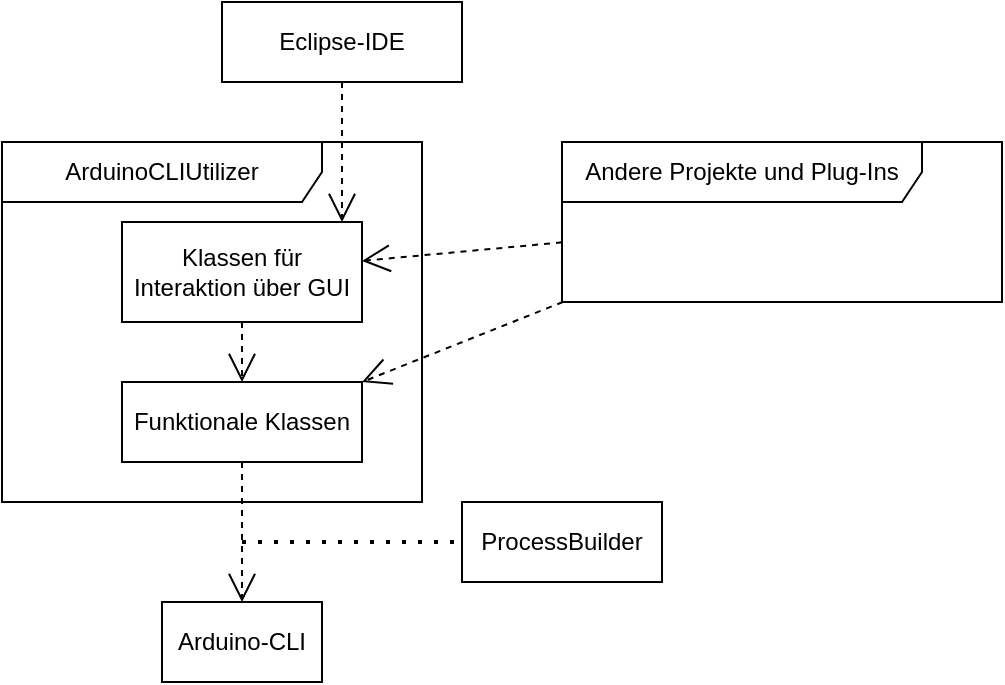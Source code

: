 <mxfile version="24.2.5" type="device">
  <diagram name="Page-1" id="4CO1C59BV15vy3zIfap3">
    <mxGraphModel dx="1077" dy="641" grid="1" gridSize="10" guides="1" tooltips="1" connect="1" arrows="1" fold="1" page="1" pageScale="1" pageWidth="827" pageHeight="1169" math="0" shadow="0">
      <root>
        <mxCell id="0" />
        <mxCell id="1" parent="0" />
        <mxCell id="Linn67XVmF4-wbtycEwz-8" value="ArduinoCLIUtilizer" style="shape=umlFrame;whiteSpace=wrap;html=1;pointerEvents=0;recursiveResize=0;container=1;collapsible=0;width=160;" parent="1" vertex="1">
          <mxGeometry x="120" y="120" width="210" height="180" as="geometry" />
        </mxCell>
        <mxCell id="Linn67XVmF4-wbtycEwz-1" value="Arduino-CLI" style="html=1;whiteSpace=wrap;" parent="1" vertex="1">
          <mxGeometry x="200" y="350" width="80" height="40" as="geometry" />
        </mxCell>
        <mxCell id="Linn67XVmF4-wbtycEwz-2" value="ProcessBuilder" style="html=1;whiteSpace=wrap;" parent="1" vertex="1">
          <mxGeometry x="350" y="300" width="100" height="40" as="geometry" />
        </mxCell>
        <mxCell id="Linn67XVmF4-wbtycEwz-4" value="Funktionale Klassen" style="html=1;whiteSpace=wrap;" parent="1" vertex="1">
          <mxGeometry x="180" y="240" width="120" height="40" as="geometry" />
        </mxCell>
        <mxCell id="Linn67XVmF4-wbtycEwz-6" value="Klassen für Interaktion über GUI" style="html=1;whiteSpace=wrap;" parent="1" vertex="1">
          <mxGeometry x="180" y="160" width="120" height="50" as="geometry" />
        </mxCell>
        <mxCell id="Linn67XVmF4-wbtycEwz-9" value="Andere Projekte und Plug-Ins" style="shape=umlFrame;whiteSpace=wrap;html=1;pointerEvents=0;recursiveResize=0;container=1;collapsible=0;width=180;height=30;" parent="1" vertex="1">
          <mxGeometry x="400" y="120" width="220" height="80" as="geometry" />
        </mxCell>
        <mxCell id="Linn67XVmF4-wbtycEwz-13" value="Eclipse-IDE" style="html=1;whiteSpace=wrap;" parent="1" vertex="1">
          <mxGeometry x="230" y="50" width="120" height="40" as="geometry" />
        </mxCell>
        <mxCell id="Linn67XVmF4-wbtycEwz-15" value="" style="endArrow=open;endSize=12;dashed=1;html=1;rounded=0;" parent="1" source="Linn67XVmF4-wbtycEwz-4" target="Linn67XVmF4-wbtycEwz-1" edge="1">
          <mxGeometry width="160" relative="1" as="geometry">
            <mxPoint x="290" y="280" as="sourcePoint" />
            <mxPoint x="450" y="280" as="targetPoint" />
          </mxGeometry>
        </mxCell>
        <mxCell id="Linn67XVmF4-wbtycEwz-17" value="" style="endArrow=open;endSize=12;dashed=1;html=1;rounded=0;" parent="1" source="Linn67XVmF4-wbtycEwz-9" target="Linn67XVmF4-wbtycEwz-6" edge="1">
          <mxGeometry width="160" relative="1" as="geometry">
            <mxPoint x="260" y="300" as="sourcePoint" />
            <mxPoint x="260" y="340" as="targetPoint" />
          </mxGeometry>
        </mxCell>
        <mxCell id="Linn67XVmF4-wbtycEwz-18" value="" style="endArrow=open;endSize=12;dashed=1;html=1;rounded=0;entryX=1;entryY=0;entryDx=0;entryDy=0;exitX=0.002;exitY=1;exitDx=0;exitDy=0;exitPerimeter=0;" parent="1" source="Linn67XVmF4-wbtycEwz-9" target="Linn67XVmF4-wbtycEwz-4" edge="1">
          <mxGeometry width="160" relative="1" as="geometry">
            <mxPoint x="380" y="260" as="sourcePoint" />
            <mxPoint x="270" y="350" as="targetPoint" />
          </mxGeometry>
        </mxCell>
        <mxCell id="Linn67XVmF4-wbtycEwz-19" value="" style="endArrow=open;endSize=12;dashed=1;html=1;rounded=0;exitX=0.5;exitY=1;exitDx=0;exitDy=0;" parent="1" source="Linn67XVmF4-wbtycEwz-13" edge="1">
          <mxGeometry width="160" relative="1" as="geometry">
            <mxPoint x="290" y="100" as="sourcePoint" />
            <mxPoint x="290" y="160" as="targetPoint" />
          </mxGeometry>
        </mxCell>
        <mxCell id="xOemWs57V-3R-9eeZz0L-1" value="" style="endArrow=open;endSize=12;dashed=1;html=1;rounded=0;" parent="1" source="Linn67XVmF4-wbtycEwz-6" target="Linn67XVmF4-wbtycEwz-4" edge="1">
          <mxGeometry width="160" relative="1" as="geometry">
            <mxPoint x="239.83" y="210" as="sourcePoint" />
            <mxPoint x="239.83" y="240" as="targetPoint" />
          </mxGeometry>
        </mxCell>
        <mxCell id="vRncIcG1lG44Y-0Wb828-3" value="" style="endArrow=none;dashed=1;html=1;dashPattern=1 3;strokeWidth=2;rounded=0;entryX=0;entryY=0.5;entryDx=0;entryDy=0;" edge="1" parent="1" target="Linn67XVmF4-wbtycEwz-2">
          <mxGeometry width="50" height="50" relative="1" as="geometry">
            <mxPoint x="240" y="320" as="sourcePoint" />
            <mxPoint x="340" y="280" as="targetPoint" />
          </mxGeometry>
        </mxCell>
      </root>
    </mxGraphModel>
  </diagram>
</mxfile>
